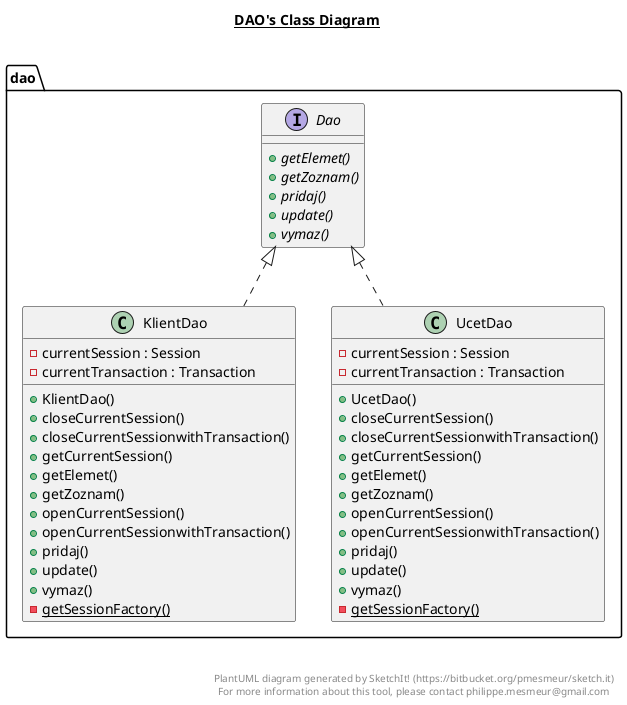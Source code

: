 @startuml

title __DAO's Class Diagram__\n

  namespace dao {
    interface dao.Dao {
        {abstract} + getElemet()
        {abstract} + getZoznam()
        {abstract} + pridaj()
        {abstract} + update()
        {abstract} + vymaz()
    }
  }
  

  namespace dao {
    class dao.KlientDao {
        - currentSession : Session
        - currentTransaction : Transaction
        + KlientDao()
        + closeCurrentSession()
        + closeCurrentSessionwithTransaction()
        + getCurrentSession()
        + getElemet()
        + getZoznam()
        + openCurrentSession()
        + openCurrentSessionwithTransaction()
        + pridaj()
        + update()
        + vymaz()
        {static} - getSessionFactory()
    }
  }
  

  namespace dao {
    class dao.UcetDao {
        - currentSession : Session
        - currentTransaction : Transaction
        + UcetDao()
        + closeCurrentSession()
        + closeCurrentSessionwithTransaction()
        + getCurrentSession()
        + getElemet()
        + getZoznam()
        + openCurrentSession()
        + openCurrentSessionwithTransaction()
        + pridaj()
        + update()
        + vymaz()
        {static} - getSessionFactory()
    }
  }
  

  dao.KlientDao .up.|> dao.Dao
  dao.UcetDao .up.|> dao.Dao


right footer


PlantUML diagram generated by SketchIt! (https://bitbucket.org/pmesmeur/sketch.it)
For more information about this tool, please contact philippe.mesmeur@gmail.com
endfooter

@enduml
